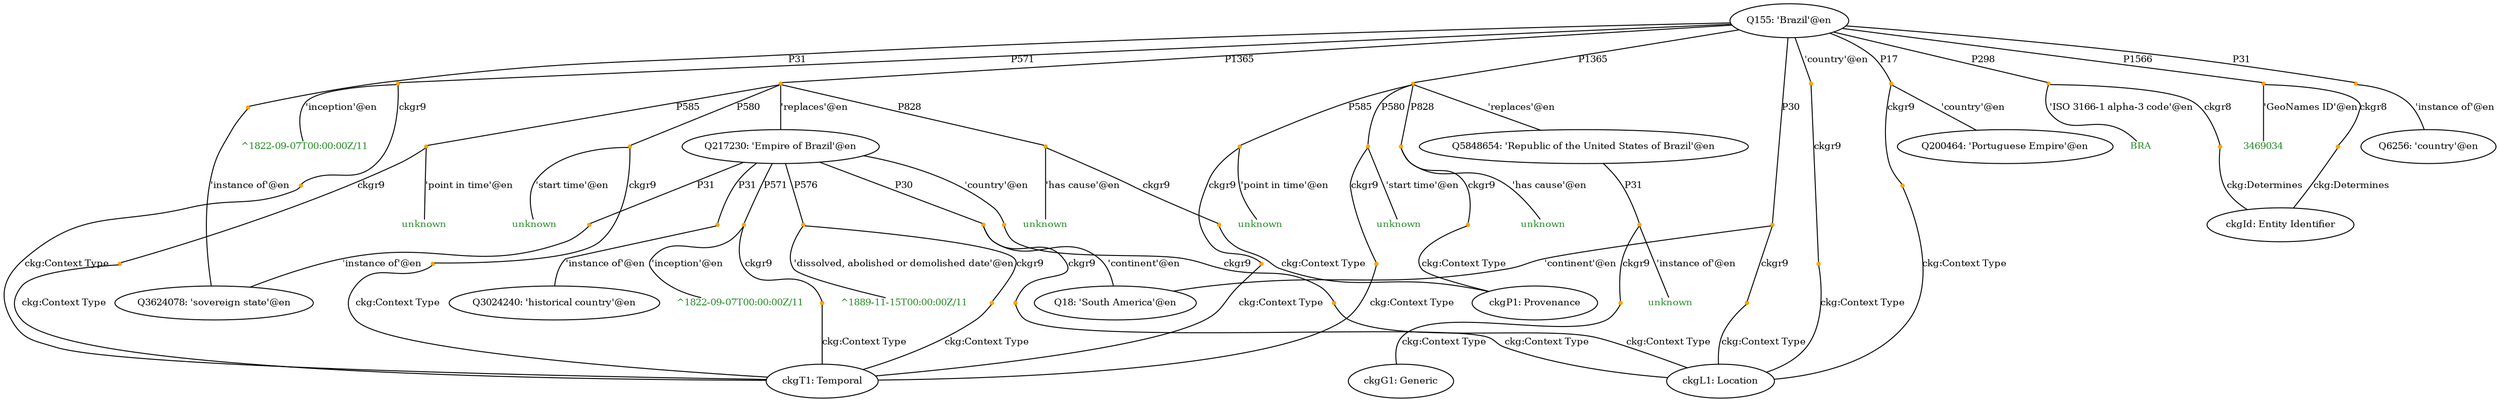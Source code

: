 strict graph "Brazil-p1365-K1-all.tsv" {
	fontsize=20
	node [color="" fontcolor=black fontsize=10 shape=ellipse style=""]
	Q155 [label="Q155: 'Brazil'@en"]
	node [color="" fontcolor=black fontsize=10 shape=ellipse style=""]
	Q217230 [label="Q217230: 'Empire of Brazil'@en"]
	node [color=orange fontsize=10 shape=point style=filled]
	"Q155-P1365-Q217230-19ed8df2-0" [label=""]
	edge [fontsize=10]
	Q155 -- "Q155-P1365-Q217230-19ed8df2-0" [label=P1365]
	"Q155-P1365-Q217230-19ed8df2-0" -- Q217230 [label="'replaces'@en"]
	node [color=orange fontsize=10 shape=point style=filled]
	"Q155-P1365-Q217230-19ed8df2-0" [label=""]
	node [color="" fontcolor=forestgreen fontsize=10 shape=plain style=""]
	"Q155-P1365-Q217230-19ed8df2-0-P580unknown" [label=unknown]
	node [color=orange fontsize=10 shape=point style=filled]
	"Q155-P1365-Q217230-19ed8df2-0-P580" [label=""]
	edge [fontsize=10]
	"Q155-P1365-Q217230-19ed8df2-0" -- "Q155-P1365-Q217230-19ed8df2-0-P580" [label=P580]
	"Q155-P1365-Q217230-19ed8df2-0-P580" -- "Q155-P1365-Q217230-19ed8df2-0-P580unknown" [label="'start time'@en"]
	node [color=orange fontsize=10 shape=point style=filled]
	"Q155-P1365-Q217230-19ed8df2-0-P580" [label=""]
	node [color="" fontcolor=black fontsize=10 shape=ellipse style=""]
	ckgT1 [label="ckgT1: Temporal"]
	node [color=orange fontsize=10 shape=point style=filled]
	"Q155-P1365-Q217230-19ed8df2-0-P580-ckgT1" [label=""]
	edge [fontsize=10]
	"Q155-P1365-Q217230-19ed8df2-0-P580" -- "Q155-P1365-Q217230-19ed8df2-0-P580-ckgT1" [label=ckgr9]
	"Q155-P1365-Q217230-19ed8df2-0-P580-ckgT1" -- ckgT1 [label="ckg:Context Type"]
	node [color=orange fontsize=10 shape=point style=filled]
	"Q155-P1365-Q217230-19ed8df2-0" [label=""]
	node [color="" fontcolor=forestgreen fontsize=10 shape=plain style=""]
	"Q155-P1365-Q217230-19ed8df2-0-P585unknown" [label=unknown]
	node [color=orange fontsize=10 shape=point style=filled]
	"Q155-P1365-Q217230-19ed8df2-0-P585" [label=""]
	edge [fontsize=10]
	"Q155-P1365-Q217230-19ed8df2-0" -- "Q155-P1365-Q217230-19ed8df2-0-P585" [label=P585]
	"Q155-P1365-Q217230-19ed8df2-0-P585" -- "Q155-P1365-Q217230-19ed8df2-0-P585unknown" [label="'point in time'@en"]
	node [color=orange fontsize=10 shape=point style=filled]
	"Q155-P1365-Q217230-19ed8df2-0-P585" [label=""]
	node [color="" fontcolor=black fontsize=10 shape=ellipse style=""]
	ckgT1 [label="ckgT1: Temporal"]
	node [color=orange fontsize=10 shape=point style=filled]
	"Q155-P1365-Q217230-19ed8df2-0-P585-ckgT1" [label=""]
	edge [fontsize=10]
	"Q155-P1365-Q217230-19ed8df2-0-P585" -- "Q155-P1365-Q217230-19ed8df2-0-P585-ckgT1" [label=ckgr9]
	"Q155-P1365-Q217230-19ed8df2-0-P585-ckgT1" -- ckgT1 [label="ckg:Context Type"]
	node [color=orange fontsize=10 shape=point style=filled]
	"Q155-P1365-Q217230-19ed8df2-0" [label=""]
	node [color="" fontcolor=forestgreen fontsize=10 shape=plain style=""]
	"Q155-P1365-Q217230-19ed8df2-0-P828unknown" [label=unknown]
	node [color=orange fontsize=10 shape=point style=filled]
	"Q155-P1365-Q217230-19ed8df2-0-P828" [label=""]
	edge [fontsize=10]
	"Q155-P1365-Q217230-19ed8df2-0" -- "Q155-P1365-Q217230-19ed8df2-0-P828" [label=P828]
	"Q155-P1365-Q217230-19ed8df2-0-P828" -- "Q155-P1365-Q217230-19ed8df2-0-P828unknown" [label="'has cause'@en"]
	node [color=orange fontsize=10 shape=point style=filled]
	"Q155-P1365-Q217230-19ed8df2-0-P828" [label=""]
	node [color="" fontcolor=black fontsize=10 shape=ellipse style=""]
	ckgP1 [label="ckgP1: Provenance"]
	node [color=orange fontsize=10 shape=point style=filled]
	"Q155-P1365-Q217230-19ed8df2-0-P828-ckgP1" [label=""]
	edge [fontsize=10]
	"Q155-P1365-Q217230-19ed8df2-0-P828" -- "Q155-P1365-Q217230-19ed8df2-0-P828-ckgP1" [label=ckgr9]
	"Q155-P1365-Q217230-19ed8df2-0-P828-ckgP1" -- ckgP1 [label="ckg:Context Type"]
	node [color="" fontcolor=black fontsize=10 shape=ellipse style=""]
	Q155 [label="Q155: 'Brazil'@en"]
	node [color="" fontcolor=black fontsize=10 shape=ellipse style=""]
	Q5848654 [label="Q5848654: 'Republic of the United States of Brazil'@en"]
	node [color=orange fontsize=10 shape=point style=filled]
	"Q155-P1365-Q5848654-abcbe521-0" [label=""]
	edge [fontsize=10]
	Q155 -- "Q155-P1365-Q5848654-abcbe521-0" [label=P1365]
	"Q155-P1365-Q5848654-abcbe521-0" -- Q5848654 [label="'replaces'@en"]
	node [color=orange fontsize=10 shape=point style=filled]
	"Q155-P1365-Q5848654-abcbe521-0" [label=""]
	node [color="" fontcolor=forestgreen fontsize=10 shape=plain style=""]
	"Q155-P1365-Q5848654-abcbe521-0-P580unknown" [label=unknown]
	node [color=orange fontsize=10 shape=point style=filled]
	"Q155-P1365-Q5848654-abcbe521-0-P580" [label=""]
	edge [fontsize=10]
	"Q155-P1365-Q5848654-abcbe521-0" -- "Q155-P1365-Q5848654-abcbe521-0-P580" [label=P580]
	"Q155-P1365-Q5848654-abcbe521-0-P580" -- "Q155-P1365-Q5848654-abcbe521-0-P580unknown" [label="'start time'@en"]
	node [color=orange fontsize=10 shape=point style=filled]
	"Q155-P1365-Q5848654-abcbe521-0-P580" [label=""]
	node [color="" fontcolor=black fontsize=10 shape=ellipse style=""]
	ckgT1 [label="ckgT1: Temporal"]
	node [color=orange fontsize=10 shape=point style=filled]
	"Q155-P1365-Q5848654-abcbe521-0-P580-ckgT1" [label=""]
	edge [fontsize=10]
	"Q155-P1365-Q5848654-abcbe521-0-P580" -- "Q155-P1365-Q5848654-abcbe521-0-P580-ckgT1" [label=ckgr9]
	"Q155-P1365-Q5848654-abcbe521-0-P580-ckgT1" -- ckgT1 [label="ckg:Context Type"]
	node [color=orange fontsize=10 shape=point style=filled]
	"Q155-P1365-Q5848654-abcbe521-0" [label=""]
	node [color="" fontcolor=forestgreen fontsize=10 shape=plain style=""]
	"Q155-P1365-Q5848654-abcbe521-0-P585unknown" [label=unknown]
	node [color=orange fontsize=10 shape=point style=filled]
	"Q155-P1365-Q5848654-abcbe521-0-P585" [label=""]
	edge [fontsize=10]
	"Q155-P1365-Q5848654-abcbe521-0" -- "Q155-P1365-Q5848654-abcbe521-0-P585" [label=P585]
	"Q155-P1365-Q5848654-abcbe521-0-P585" -- "Q155-P1365-Q5848654-abcbe521-0-P585unknown" [label="'point in time'@en"]
	node [color=orange fontsize=10 shape=point style=filled]
	"Q155-P1365-Q5848654-abcbe521-0-P585" [label=""]
	node [color="" fontcolor=black fontsize=10 shape=ellipse style=""]
	ckgT1 [label="ckgT1: Temporal"]
	node [color=orange fontsize=10 shape=point style=filled]
	"Q155-P1365-Q5848654-abcbe521-0-P585-ckgT1" [label=""]
	edge [fontsize=10]
	"Q155-P1365-Q5848654-abcbe521-0-P585" -- "Q155-P1365-Q5848654-abcbe521-0-P585-ckgT1" [label=ckgr9]
	"Q155-P1365-Q5848654-abcbe521-0-P585-ckgT1" -- ckgT1 [label="ckg:Context Type"]
	node [color=orange fontsize=10 shape=point style=filled]
	"Q155-P1365-Q5848654-abcbe521-0" [label=""]
	node [color="" fontcolor=forestgreen fontsize=10 shape=plain style=""]
	"Q155-P1365-Q5848654-abcbe521-0-P828unknown" [label=unknown]
	node [color=orange fontsize=10 shape=point style=filled]
	"Q155-P1365-Q5848654-abcbe521-0-P828" [label=""]
	edge [fontsize=10]
	"Q155-P1365-Q5848654-abcbe521-0" -- "Q155-P1365-Q5848654-abcbe521-0-P828" [label=P828]
	"Q155-P1365-Q5848654-abcbe521-0-P828" -- "Q155-P1365-Q5848654-abcbe521-0-P828unknown" [label="'has cause'@en"]
	node [color=orange fontsize=10 shape=point style=filled]
	"Q155-P1365-Q5848654-abcbe521-0-P828" [label=""]
	node [color="" fontcolor=black fontsize=10 shape=ellipse style=""]
	ckgP1 [label="ckgP1: Provenance"]
	node [color=orange fontsize=10 shape=point style=filled]
	"Q155-P1365-Q5848654-abcbe521-0-P828-ckgP1" [label=""]
	edge [fontsize=10]
	"Q155-P1365-Q5848654-abcbe521-0-P828" -- "Q155-P1365-Q5848654-abcbe521-0-P828-ckgP1" [label=ckgr9]
	"Q155-P1365-Q5848654-abcbe521-0-P828-ckgP1" -- ckgP1 [label="ckg:Context Type"]
	node [color="" fontcolor=black fontsize=10 shape=ellipse style=""]
	Q155 [label="Q155: 'Brazil'@en"]
	node [color="" fontcolor=forestgreen fontsize=10 shape=plain style=""]
	"Q155-P1566-73abb6-723fef72-03469034" [label=3469034]
	node [color=orange fontsize=10 shape=point style=filled]
	"Q155-P1566-73abb6-723fef72-0" [label=""]
	edge [fontsize=10]
	Q155 -- "Q155-P1566-73abb6-723fef72-0" [label=P1566]
	"Q155-P1566-73abb6-723fef72-0" -- "Q155-P1566-73abb6-723fef72-03469034" [label="'GeoNames ID'@en"]
	node [color=orange fontsize=10 shape=point style=filled]
	"Q155-P1566-73abb6-723fef72-0" [label=""]
	node [color="" fontcolor=black fontsize=10 shape=ellipse style=""]
	ckgId [label="ckgId: Entity Identifier"]
	node [color=orange fontsize=10 shape=point style=filled]
	"Q155-P1566-73abb6-723fef72-0-P1566" [label=""]
	edge [fontsize=10]
	"Q155-P1566-73abb6-723fef72-0" -- "Q155-P1566-73abb6-723fef72-0-P1566" [label=ckgr8]
	"Q155-P1566-73abb6-723fef72-0-P1566" -- ckgId [label="ckg:Determines"]
	node [color="" fontcolor=black fontsize=10 shape=ellipse style=""]
	Q155 [label="Q155: 'Brazil'@en"]
	node [color="" fontcolor=forestgreen fontsize=10 shape=plain style=""]
	"Q155-P298-b6eae4-99bceae2-0BRA" [label=BRA]
	node [color=orange fontsize=10 shape=point style=filled]
	"Q155-P298-b6eae4-99bceae2-0" [label=""]
	edge [fontsize=10]
	Q155 -- "Q155-P298-b6eae4-99bceae2-0" [label=P298]
	"Q155-P298-b6eae4-99bceae2-0" -- "Q155-P298-b6eae4-99bceae2-0BRA" [label="'ISO 3166-1 alpha-3 code'@en"]
	node [color=orange fontsize=10 shape=point style=filled]
	"Q155-P298-b6eae4-99bceae2-0" [label=""]
	node [color="" fontcolor=black fontsize=10 shape=ellipse style=""]
	ckgId [label="ckgId: Entity Identifier"]
	node [color=orange fontsize=10 shape=point style=filled]
	"Q155-P298-b6eae4-99bceae2-0-P298" [label=""]
	edge [fontsize=10]
	"Q155-P298-b6eae4-99bceae2-0" -- "Q155-P298-b6eae4-99bceae2-0-P298" [label=ckgr8]
	"Q155-P298-b6eae4-99bceae2-0-P298" -- ckgId [label="ckg:Determines"]
	node [color="" fontcolor=black fontsize=10 shape=ellipse style=""]
	Q217230 [label="Q217230: 'Empire of Brazil'@en"]
	node [color="" fontcolor=black fontsize=10 shape=ellipse style=""]
	Q3624078 [label="Q3624078: 'sovereign state'@en"]
	node [color=orange fontsize=10 shape=point style=filled]
	"Q217230-P31-Q3624078-4b3c9905-0" [label=""]
	edge [fontsize=10]
	Q217230 -- "Q217230-P31-Q3624078-4b3c9905-0" [label=P31]
	"Q217230-P31-Q3624078-4b3c9905-0" -- Q3624078 [label="'instance of'@en"]
	node [color="" fontcolor=black fontsize=10 shape=ellipse style=""]
	Q217230 [label="Q217230: 'Empire of Brazil'@en"]
	node [color="" fontcolor=forestgreen fontsize=10 shape=plain style=""]
	"Q217230-P576-613a9d-c8558178-0^1889-11-15T00_00_00Z/11" [label="^1889-11-15T00:00:00Z/11"]
	node [color=orange fontsize=10 shape=point style=filled]
	"Q217230-P576-613a9d-c8558178-0" [label=""]
	edge [fontsize=10]
	Q217230 -- "Q217230-P576-613a9d-c8558178-0" [label=P576]
	"Q217230-P576-613a9d-c8558178-0" -- "Q217230-P576-613a9d-c8558178-0^1889-11-15T00_00_00Z/11" [label="'dissolved, abolished or demolished date'@en"]
	node [color=orange fontsize=10 shape=point style=filled]
	"Q217230-P576-613a9d-c8558178-0" [label=""]
	node [color="" fontcolor=black fontsize=10 shape=ellipse style=""]
	ckgT1 [label="ckgT1: Temporal"]
	node [color=orange fontsize=10 shape=point style=filled]
	"Q217230-P576-613a9d-c8558178-0-P576" [label=""]
	edge [fontsize=10]
	"Q217230-P576-613a9d-c8558178-0" -- "Q217230-P576-613a9d-c8558178-0-P576" [label=ckgr9]
	"Q217230-P576-613a9d-c8558178-0-P576" -- ckgT1 [label="ckg:Context Type"]
	node [color="" fontcolor=black fontsize=10 shape=ellipse style=""]
	Q217230 [label="Q217230: 'Empire of Brazil'@en"]
	node [color="" fontcolor=black fontsize=10 shape=ellipse style=""]
	Q3024240 [label="Q3024240: 'historical country'@en"]
	node [color=orange fontsize=10 shape=point style=filled]
	"Q217230-P31-Q3024240-0e78bec7-0" [label=""]
	edge [fontsize=10]
	Q217230 -- "Q217230-P31-Q3024240-0e78bec7-0" [label=P31]
	"Q217230-P31-Q3024240-0e78bec7-0" -- Q3024240 [label="'instance of'@en"]
	node [color="" fontcolor=black fontsize=10 shape=ellipse style=""]
	Q217230 [label="Q217230: 'Empire of Brazil'@en"]
	node [color="" fontcolor=black fontsize=10 shape=ellipse style=""]
	Q18 [label="Q18: 'South America'@en"]
	node [color=orange fontsize=10 shape=point style=filled]
	"Q217230-P30-Q18-9d189008-0" [label=""]
	edge [fontsize=10]
	Q217230 -- "Q217230-P30-Q18-9d189008-0" [label=P30]
	"Q217230-P30-Q18-9d189008-0" -- Q18 [label="'continent'@en"]
	node [color=orange fontsize=10 shape=point style=filled]
	"Q217230-P30-Q18-9d189008-0" [label=""]
	node [color="" fontcolor=black fontsize=10 shape=ellipse style=""]
	ckgL1 [label="ckgL1: Location"]
	node [color=orange fontsize=10 shape=point style=filled]
	"Q217230-P30-Q18-9d189008-0-P30" [label=""]
	edge [fontsize=10]
	"Q217230-P30-Q18-9d189008-0" -- "Q217230-P30-Q18-9d189008-0-P30" [label=ckgr9]
	"Q217230-P30-Q18-9d189008-0-P30" -- ckgL1 [label="ckg:Context Type"]
	node [color="" fontcolor=black fontsize=10 shape=ellipse style=""]
	Q217230 [label="Q217230: 'Empire of Brazil'@en"]
	node [color="" fontcolor=black fontsize=10 shape=ellipse style=""]
	Q217230 [label="Q217230: 'Empire of Brazil'@en"]
	node [color=orange fontsize=10 shape=point style=filled]
	"Q217230-P17-Q217230-69e8c07c-0" [label=""]
	edge [fontsize=10]
	Q217230 -- "Q217230-P17-Q217230-69e8c07c-0" [label=P17]
	"Q217230-P17-Q217230-69e8c07c-0" -- Q217230 [label="'country'@en"]
	node [color=orange fontsize=10 shape=point style=filled]
	"Q217230-P17-Q217230-69e8c07c-0" [label=""]
	node [color="" fontcolor=black fontsize=10 shape=ellipse style=""]
	ckgL1 [label="ckgL1: Location"]
	node [color=orange fontsize=10 shape=point style=filled]
	"Q217230-P17-Q217230-69e8c07c-0-P17" [label=""]
	edge [fontsize=10]
	"Q217230-P17-Q217230-69e8c07c-0" -- "Q217230-P17-Q217230-69e8c07c-0-P17" [label=ckgr9]
	"Q217230-P17-Q217230-69e8c07c-0-P17" -- ckgL1 [label="ckg:Context Type"]
	node [color="" fontcolor=black fontsize=10 shape=ellipse style=""]
	Q217230 [label="Q217230: 'Empire of Brazil'@en"]
	node [color="" fontcolor=forestgreen fontsize=10 shape=plain style=""]
	"Q217230-P571-9c5ecd-090e9117-0^1822-09-07T00_00_00Z/11" [label="^1822-09-07T00:00:00Z/11"]
	node [color=orange fontsize=10 shape=point style=filled]
	"Q217230-P571-9c5ecd-090e9117-0" [label=""]
	edge [fontsize=10]
	Q217230 -- "Q217230-P571-9c5ecd-090e9117-0" [label=P571]
	"Q217230-P571-9c5ecd-090e9117-0" -- "Q217230-P571-9c5ecd-090e9117-0^1822-09-07T00_00_00Z/11" [label="'inception'@en"]
	node [color=orange fontsize=10 shape=point style=filled]
	"Q217230-P571-9c5ecd-090e9117-0" [label=""]
	node [color="" fontcolor=black fontsize=10 shape=ellipse style=""]
	ckgT1 [label="ckgT1: Temporal"]
	node [color=orange fontsize=10 shape=point style=filled]
	"Q217230-P571-9c5ecd-090e9117-0-P571" [label=""]
	edge [fontsize=10]
	"Q217230-P571-9c5ecd-090e9117-0" -- "Q217230-P571-9c5ecd-090e9117-0-P571" [label=ckgr9]
	"Q217230-P571-9c5ecd-090e9117-0-P571" -- ckgT1 [label="ckg:Context Type"]
	node [color="" fontcolor=black fontsize=10 shape=ellipse style=""]
	Q5848654 [label="Q5848654: 'Republic of the United States of Brazil'@en"]
	node [color="" fontcolor=forestgreen fontsize=10 shape=plain style=""]
	"Q5848654-P31-Qunknown-abcbe521-0unknown" [label=unknown]
	node [color=orange fontsize=10 shape=point style=filled]
	"Q5848654-P31-Qunknown-abcbe521-0" [label=""]
	edge [fontsize=10]
	Q5848654 -- "Q5848654-P31-Qunknown-abcbe521-0" [label=P31]
	"Q5848654-P31-Qunknown-abcbe521-0" -- "Q5848654-P31-Qunknown-abcbe521-0unknown" [label="'instance of'@en"]
	node [color=orange fontsize=10 shape=point style=filled]
	"Q5848654-P31-Qunknown-abcbe521-0" [label=""]
	node [color="" fontcolor=black fontsize=10 shape=ellipse style=""]
	ckgG1 [label="ckgG1: Generic"]
	node [color=orange fontsize=10 shape=point style=filled]
	"Q5848654-P31-Qunknown-abcbe521-0-ckgG1" [label=""]
	edge [fontsize=10]
	"Q5848654-P31-Qunknown-abcbe521-0" -- "Q5848654-P31-Qunknown-abcbe521-0-ckgG1" [label=ckgr9]
	"Q5848654-P31-Qunknown-abcbe521-0-ckgG1" -- ckgG1 [label="ckg:Context Type"]
	node [color="" fontcolor=black fontsize=10 shape=ellipse style=""]
	Q155 [label="Q155: 'Brazil'@en"]
	node [color="" fontcolor=black fontsize=10 shape=ellipse style=""]
	Q3624078 [label="Q3624078: 'sovereign state'@en"]
	node [color=orange fontsize=10 shape=point style=filled]
	"Q155-P31-Q3624078-5f34830d-0" [label=""]
	edge [fontsize=10]
	Q155 -- "Q155-P31-Q3624078-5f34830d-0" [label=P31]
	"Q155-P31-Q3624078-5f34830d-0" -- Q3624078 [label="'instance of'@en"]
	node [color="" fontcolor=black fontsize=10 shape=ellipse style=""]
	Q155 [label="Q155: 'Brazil'@en"]
	node [color="" fontcolor=black fontsize=10 shape=ellipse style=""]
	Q155 [label="Q155: 'Brazil'@en"]
	node [color=orange fontsize=10 shape=point style=filled]
	"Q155-P17-Q155-d28fadb7-0" [label=""]
	edge [fontsize=10]
	Q155 -- "Q155-P17-Q155-d28fadb7-0" [label=P17]
	"Q155-P17-Q155-d28fadb7-0" -- Q155 [label="'country'@en"]
	node [color=orange fontsize=10 shape=point style=filled]
	"Q155-P17-Q155-d28fadb7-0" [label=""]
	node [color="" fontcolor=black fontsize=10 shape=ellipse style=""]
	ckgL1 [label="ckgL1: Location"]
	node [color=orange fontsize=10 shape=point style=filled]
	"Q155-P17-Q155-d28fadb7-0-P17" [label=""]
	edge [fontsize=10]
	"Q155-P17-Q155-d28fadb7-0" -- "Q155-P17-Q155-d28fadb7-0-P17" [label=ckgr9]
	"Q155-P17-Q155-d28fadb7-0-P17" -- ckgL1 [label="ckg:Context Type"]
	node [color="" fontcolor=black fontsize=10 shape=ellipse style=""]
	Q155 [label="Q155: 'Brazil'@en"]
	node [color="" fontcolor=black fontsize=10 shape=ellipse style=""]
	Q6256 [label="Q6256: 'country'@en"]
	node [color=orange fontsize=10 shape=point style=filled]
	"Q155-P31-Q6256-6ece7566-0" [label=""]
	edge [fontsize=10]
	Q155 -- "Q155-P31-Q6256-6ece7566-0" [label=P31]
	"Q155-P31-Q6256-6ece7566-0" -- Q6256 [label="'instance of'@en"]
	node [color="" fontcolor=black fontsize=10 shape=ellipse style=""]
	Q155 [label="Q155: 'Brazil'@en"]
	node [color="" fontcolor=black fontsize=10 shape=ellipse style=""]
	Q200464 [label="Q200464: 'Portuguese Empire'@en"]
	node [color=orange fontsize=10 shape=point style=filled]
	"Q155-P17-Q200464-fda3ef12-0" [label=""]
	edge [fontsize=10]
	Q155 -- "Q155-P17-Q200464-fda3ef12-0" [label=P17]
	"Q155-P17-Q200464-fda3ef12-0" -- Q200464 [label="'country'@en"]
	node [color=orange fontsize=10 shape=point style=filled]
	"Q155-P17-Q200464-fda3ef12-0" [label=""]
	node [color="" fontcolor=black fontsize=10 shape=ellipse style=""]
	ckgL1 [label="ckgL1: Location"]
	node [color=orange fontsize=10 shape=point style=filled]
	"Q155-P17-Q200464-fda3ef12-0-P17" [label=""]
	edge [fontsize=10]
	"Q155-P17-Q200464-fda3ef12-0" -- "Q155-P17-Q200464-fda3ef12-0-P17" [label=ckgr9]
	"Q155-P17-Q200464-fda3ef12-0-P17" -- ckgL1 [label="ckg:Context Type"]
	node [color="" fontcolor=black fontsize=10 shape=ellipse style=""]
	Q155 [label="Q155: 'Brazil'@en"]
	node [color="" fontcolor=black fontsize=10 shape=ellipse style=""]
	Q18 [label="Q18: 'South America'@en"]
	node [color=orange fontsize=10 shape=point style=filled]
	"Q155-P30-Q18-96724c27-0" [label=""]
	edge [fontsize=10]
	Q155 -- "Q155-P30-Q18-96724c27-0" [label=P30]
	"Q155-P30-Q18-96724c27-0" -- Q18 [label="'continent'@en"]
	node [color=orange fontsize=10 shape=point style=filled]
	"Q155-P30-Q18-96724c27-0" [label=""]
	node [color="" fontcolor=black fontsize=10 shape=ellipse style=""]
	ckgL1 [label="ckgL1: Location"]
	node [color=orange fontsize=10 shape=point style=filled]
	"Q155-P30-Q18-96724c27-0-P30" [label=""]
	edge [fontsize=10]
	"Q155-P30-Q18-96724c27-0" -- "Q155-P30-Q18-96724c27-0-P30" [label=ckgr9]
	"Q155-P30-Q18-96724c27-0-P30" -- ckgL1 [label="ckg:Context Type"]
	node [color="" fontcolor=black fontsize=10 shape=ellipse style=""]
	Q155 [label="Q155: 'Brazil'@en"]
	node [color="" fontcolor=forestgreen fontsize=10 shape=plain style=""]
	"Q155-P571-9c5ecd-c64bdc96-0^1822-09-07T00_00_00Z/11" [label="^1822-09-07T00:00:00Z/11"]
	node [color=orange fontsize=10 shape=point style=filled]
	"Q155-P571-9c5ecd-c64bdc96-0" [label=""]
	edge [fontsize=10]
	Q155 -- "Q155-P571-9c5ecd-c64bdc96-0" [label=P571]
	"Q155-P571-9c5ecd-c64bdc96-0" -- "Q155-P571-9c5ecd-c64bdc96-0^1822-09-07T00_00_00Z/11" [label="'inception'@en"]
	node [color=orange fontsize=10 shape=point style=filled]
	"Q155-P571-9c5ecd-c64bdc96-0" [label=""]
	node [color="" fontcolor=black fontsize=10 shape=ellipse style=""]
	ckgT1 [label="ckgT1: Temporal"]
	node [color=orange fontsize=10 shape=point style=filled]
	"Q155-P571-9c5ecd-c64bdc96-0-P571" [label=""]
	edge [fontsize=10]
	"Q155-P571-9c5ecd-c64bdc96-0" -- "Q155-P571-9c5ecd-c64bdc96-0-P571" [label=ckgr9]
	"Q155-P571-9c5ecd-c64bdc96-0-P571" -- ckgT1 [label="ckg:Context Type"]
}
